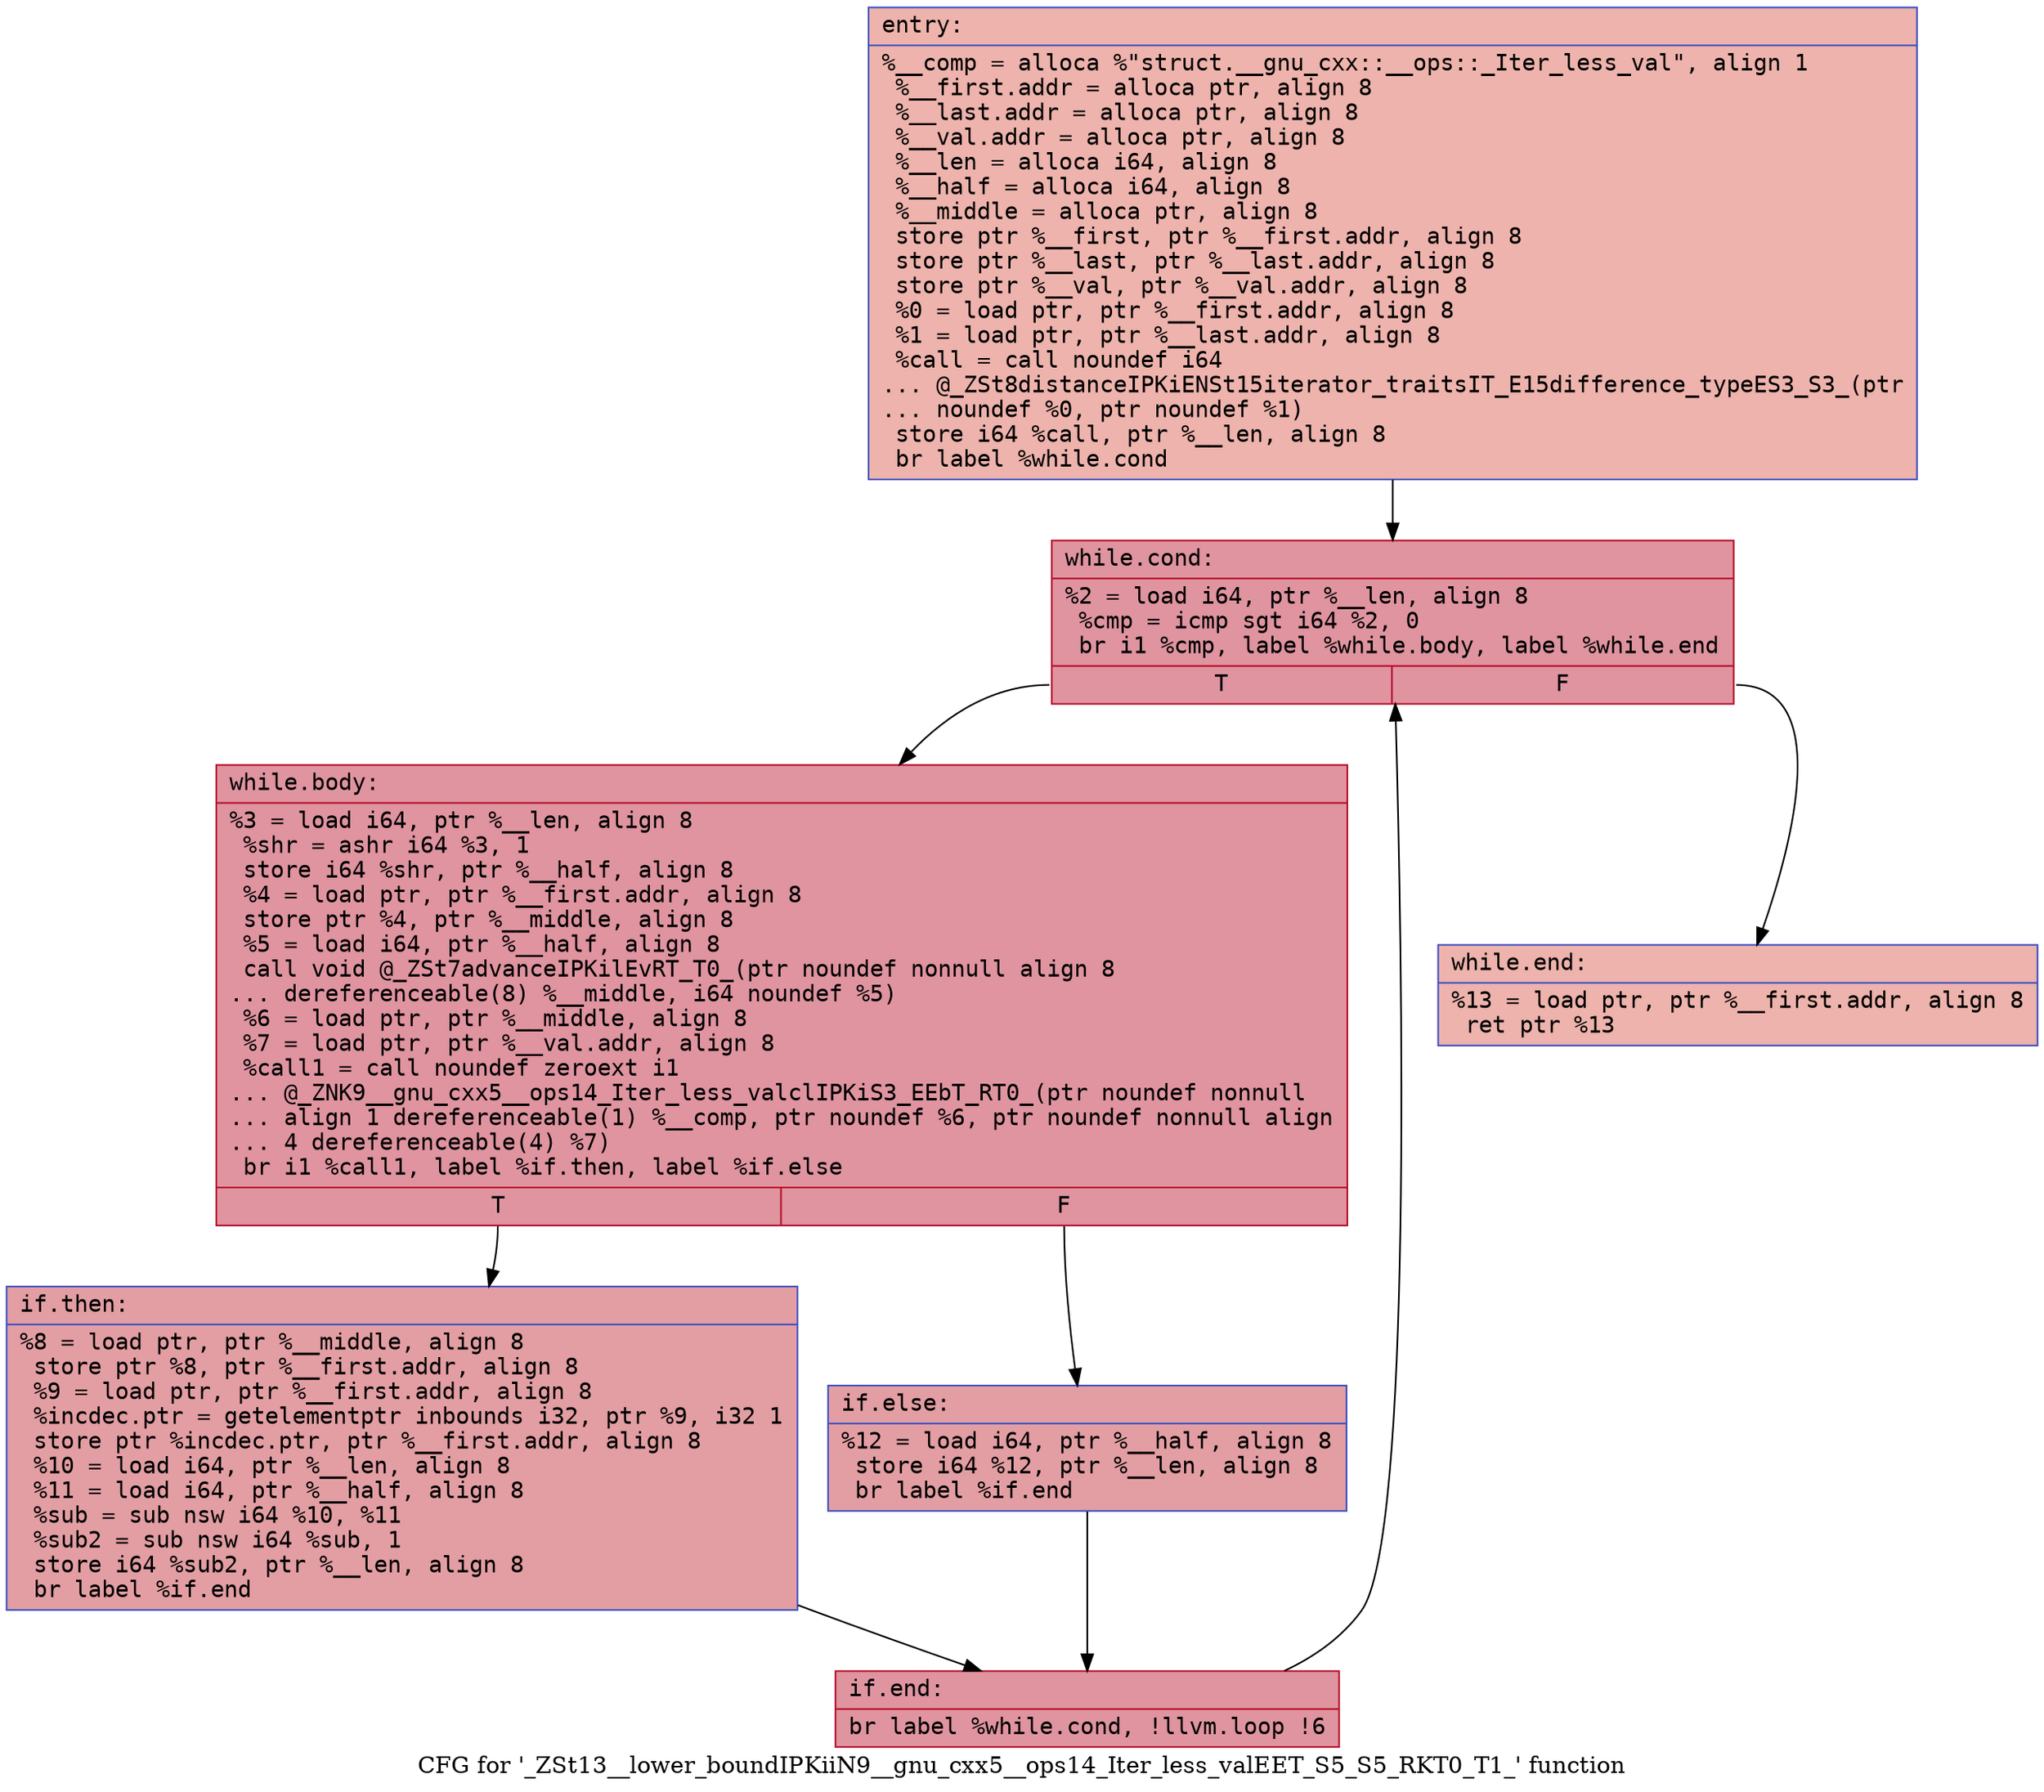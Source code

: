 digraph "CFG for '_ZSt13__lower_boundIPKiiN9__gnu_cxx5__ops14_Iter_less_valEET_S5_S5_RKT0_T1_' function" {
	label="CFG for '_ZSt13__lower_boundIPKiiN9__gnu_cxx5__ops14_Iter_less_valEET_S5_S5_RKT0_T1_' function";

	Node0x56307d77e940 [shape=record,color="#3d50c3ff", style=filled, fillcolor="#d6524470" fontname="Courier",label="{entry:\l|  %__comp = alloca %\"struct.__gnu_cxx::__ops::_Iter_less_val\", align 1\l  %__first.addr = alloca ptr, align 8\l  %__last.addr = alloca ptr, align 8\l  %__val.addr = alloca ptr, align 8\l  %__len = alloca i64, align 8\l  %__half = alloca i64, align 8\l  %__middle = alloca ptr, align 8\l  store ptr %__first, ptr %__first.addr, align 8\l  store ptr %__last, ptr %__last.addr, align 8\l  store ptr %__val, ptr %__val.addr, align 8\l  %0 = load ptr, ptr %__first.addr, align 8\l  %1 = load ptr, ptr %__last.addr, align 8\l  %call = call noundef i64\l... @_ZSt8distanceIPKiENSt15iterator_traitsIT_E15difference_typeES3_S3_(ptr\l... noundef %0, ptr noundef %1)\l  store i64 %call, ptr %__len, align 8\l  br label %while.cond\l}"];
	Node0x56307d77e940 -> Node0x56307d77f060[tooltip="entry -> while.cond\nProbability 100.00%" ];
	Node0x56307d77f060 [shape=record,color="#b70d28ff", style=filled, fillcolor="#b70d2870" fontname="Courier",label="{while.cond:\l|  %2 = load i64, ptr %__len, align 8\l  %cmp = icmp sgt i64 %2, 0\l  br i1 %cmp, label %while.body, label %while.end\l|{<s0>T|<s1>F}}"];
	Node0x56307d77f060:s0 -> Node0x56307d77f6c0[tooltip="while.cond -> while.body\nProbability 96.88%" ];
	Node0x56307d77f060:s1 -> Node0x56307d77f740[tooltip="while.cond -> while.end\nProbability 3.12%" ];
	Node0x56307d77f6c0 [shape=record,color="#b70d28ff", style=filled, fillcolor="#b70d2870" fontname="Courier",label="{while.body:\l|  %3 = load i64, ptr %__len, align 8\l  %shr = ashr i64 %3, 1\l  store i64 %shr, ptr %__half, align 8\l  %4 = load ptr, ptr %__first.addr, align 8\l  store ptr %4, ptr %__middle, align 8\l  %5 = load i64, ptr %__half, align 8\l  call void @_ZSt7advanceIPKilEvRT_T0_(ptr noundef nonnull align 8\l... dereferenceable(8) %__middle, i64 noundef %5)\l  %6 = load ptr, ptr %__middle, align 8\l  %7 = load ptr, ptr %__val.addr, align 8\l  %call1 = call noundef zeroext i1\l... @_ZNK9__gnu_cxx5__ops14_Iter_less_valclIPKiS3_EEbT_RT0_(ptr noundef nonnull\l... align 1 dereferenceable(1) %__comp, ptr noundef %6, ptr noundef nonnull align\l... 4 dereferenceable(4) %7)\l  br i1 %call1, label %if.then, label %if.else\l|{<s0>T|<s1>F}}"];
	Node0x56307d77f6c0:s0 -> Node0x56307d77ffe0[tooltip="while.body -> if.then\nProbability 50.00%" ];
	Node0x56307d77f6c0:s1 -> Node0x56307d780030[tooltip="while.body -> if.else\nProbability 50.00%" ];
	Node0x56307d77ffe0 [shape=record,color="#3d50c3ff", style=filled, fillcolor="#be242e70" fontname="Courier",label="{if.then:\l|  %8 = load ptr, ptr %__middle, align 8\l  store ptr %8, ptr %__first.addr, align 8\l  %9 = load ptr, ptr %__first.addr, align 8\l  %incdec.ptr = getelementptr inbounds i32, ptr %9, i32 1\l  store ptr %incdec.ptr, ptr %__first.addr, align 8\l  %10 = load i64, ptr %__len, align 8\l  %11 = load i64, ptr %__half, align 8\l  %sub = sub nsw i64 %10, %11\l  %sub2 = sub nsw i64 %sub, 1\l  store i64 %sub2, ptr %__len, align 8\l  br label %if.end\l}"];
	Node0x56307d77ffe0 -> Node0x56307d780730[tooltip="if.then -> if.end\nProbability 100.00%" ];
	Node0x56307d780030 [shape=record,color="#3d50c3ff", style=filled, fillcolor="#be242e70" fontname="Courier",label="{if.else:\l|  %12 = load i64, ptr %__half, align 8\l  store i64 %12, ptr %__len, align 8\l  br label %if.end\l}"];
	Node0x56307d780030 -> Node0x56307d780730[tooltip="if.else -> if.end\nProbability 100.00%" ];
	Node0x56307d780730 [shape=record,color="#b70d28ff", style=filled, fillcolor="#b70d2870" fontname="Courier",label="{if.end:\l|  br label %while.cond, !llvm.loop !6\l}"];
	Node0x56307d780730 -> Node0x56307d77f060[tooltip="if.end -> while.cond\nProbability 100.00%" ];
	Node0x56307d77f740 [shape=record,color="#3d50c3ff", style=filled, fillcolor="#d6524470" fontname="Courier",label="{while.end:\l|  %13 = load ptr, ptr %__first.addr, align 8\l  ret ptr %13\l}"];
}
